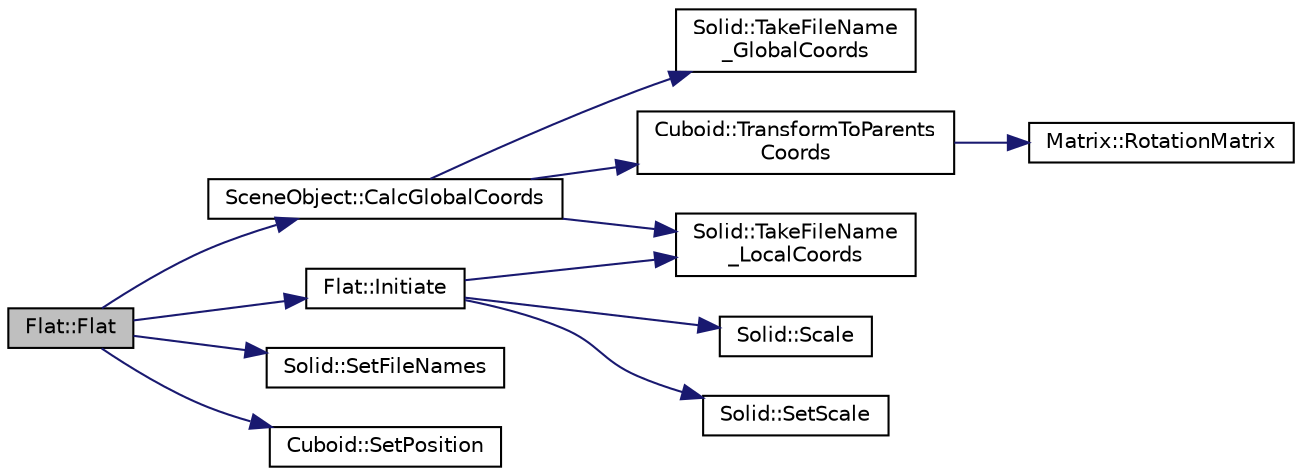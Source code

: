 digraph "Flat::Flat"
{
 // LATEX_PDF_SIZE
  edge [fontname="Helvetica",fontsize="10",labelfontname="Helvetica",labelfontsize="10"];
  node [fontname="Helvetica",fontsize="10",shape=record];
  rankdir="LR";
  Node1 [label="Flat::Flat",height=0.2,width=0.4,color="black", fillcolor="grey75", style="filled", fontcolor="black",tooltip="Konstruktor tworzenia nowego plaskowyzu z danymi parametrami."];
  Node1 -> Node2 [color="midnightblue",fontsize="10",style="solid",fontname="Helvetica"];
  Node2 [label="SceneObject::CalcGlobalCoords",height=0.2,width=0.4,color="black", fillcolor="white", style="filled",URL="$class_scene_object.html#ac21ea4a73921da93ef9d5e16f679ee7d",tooltip="Oblicz wspolrzedne globalne obiektu sceny."];
  Node2 -> Node3 [color="midnightblue",fontsize="10",style="solid",fontname="Helvetica"];
  Node3 [label="Solid::TakeFileName\l_GlobalCoords",height=0.2,width=0.4,color="black", fillcolor="white", style="filled",URL="$class_solid.html#a1da25fa89b384857477bbf677ad9cbc1",tooltip="Zwracanie nazwy pliku zawierającego globalne współrzędne bryły."];
  Node2 -> Node4 [color="midnightblue",fontsize="10",style="solid",fontname="Helvetica"];
  Node4 [label="Solid::TakeFileName\l_LocalCoords",height=0.2,width=0.4,color="black", fillcolor="white", style="filled",URL="$class_solid.html#afbb5eab8defedf0c3e3e82536be454be",tooltip="Zwracanie nazwy pliku zawierającego lokalne współrzędne bryły."];
  Node2 -> Node5 [color="midnightblue",fontsize="10",style="solid",fontname="Helvetica"];
  Node5 [label="Cuboid::TransformToParents\lCoords",height=0.2,width=0.4,color="black", fillcolor="white", style="filled",URL="$class_cuboid.html#ab138e2cf81c35eb75fc1e59736e9bf68",tooltip="Przetłumacz współrzędne lokalne prostopadłościanu na współrzędne w układzie drona."];
  Node5 -> Node6 [color="midnightblue",fontsize="10",style="solid",fontname="Helvetica"];
  Node6 [label="Matrix::RotationMatrix",height=0.2,width=0.4,color="black", fillcolor="white", style="filled",URL="$class_matrix.html#a689c1d74df7855657ef8fcd9a09ae93b",tooltip="Obliczanie trójwymiarowej macierzy obrotu."];
  Node1 -> Node7 [color="midnightblue",fontsize="10",style="solid",fontname="Helvetica"];
  Node7 [label="Flat::Initiate",height=0.2,width=0.4,color="black", fillcolor="white", style="filled",URL="$class_flat.html#a3e5c41d54744de87c604203cf16f62e0",tooltip="Tworzenie plaskowyzu według bryły wzorcowej i skali."];
  Node7 -> Node8 [color="midnightblue",fontsize="10",style="solid",fontname="Helvetica"];
  Node8 [label="Solid::Scale",height=0.2,width=0.4,color="black", fillcolor="white", style="filled",URL="$class_solid.html#ae3ae7932640de22467e5952e5d5e96b8",tooltip="Skalowanie punktu przez wektor skali danej bryły Zwraca współrzędne przeskalowanego punktu."];
  Node7 -> Node9 [color="midnightblue",fontsize="10",style="solid",fontname="Helvetica"];
  Node9 [label="Solid::SetScale",height=0.2,width=0.4,color="black", fillcolor="white", style="filled",URL="$class_solid.html#a1c234fdc7486ab59451b816b7a187208",tooltip="Ustawianie wektora skali."];
  Node7 -> Node4 [color="midnightblue",fontsize="10",style="solid",fontname="Helvetica"];
  Node1 -> Node10 [color="midnightblue",fontsize="10",style="solid",fontname="Helvetica"];
  Node10 [label="Solid::SetFileNames",height=0.2,width=0.4,color="black", fillcolor="white", style="filled",URL="$class_solid.html#ace141dcdd45eb9db7d34be5eced68caf",tooltip="Ustalanie nazw plików zawierających wspólrzędne danej bryły."];
  Node1 -> Node11 [color="midnightblue",fontsize="10",style="solid",fontname="Helvetica"];
  Node11 [label="Cuboid::SetPosition",height=0.2,width=0.4,color="black", fillcolor="white", style="filled",URL="$class_cuboid.html#a948ebc82c9c024cbd7518273dcb2fa7a",tooltip="Ustal pozycję i orientację prostopadłościanu (względem układu drona)"];
}
